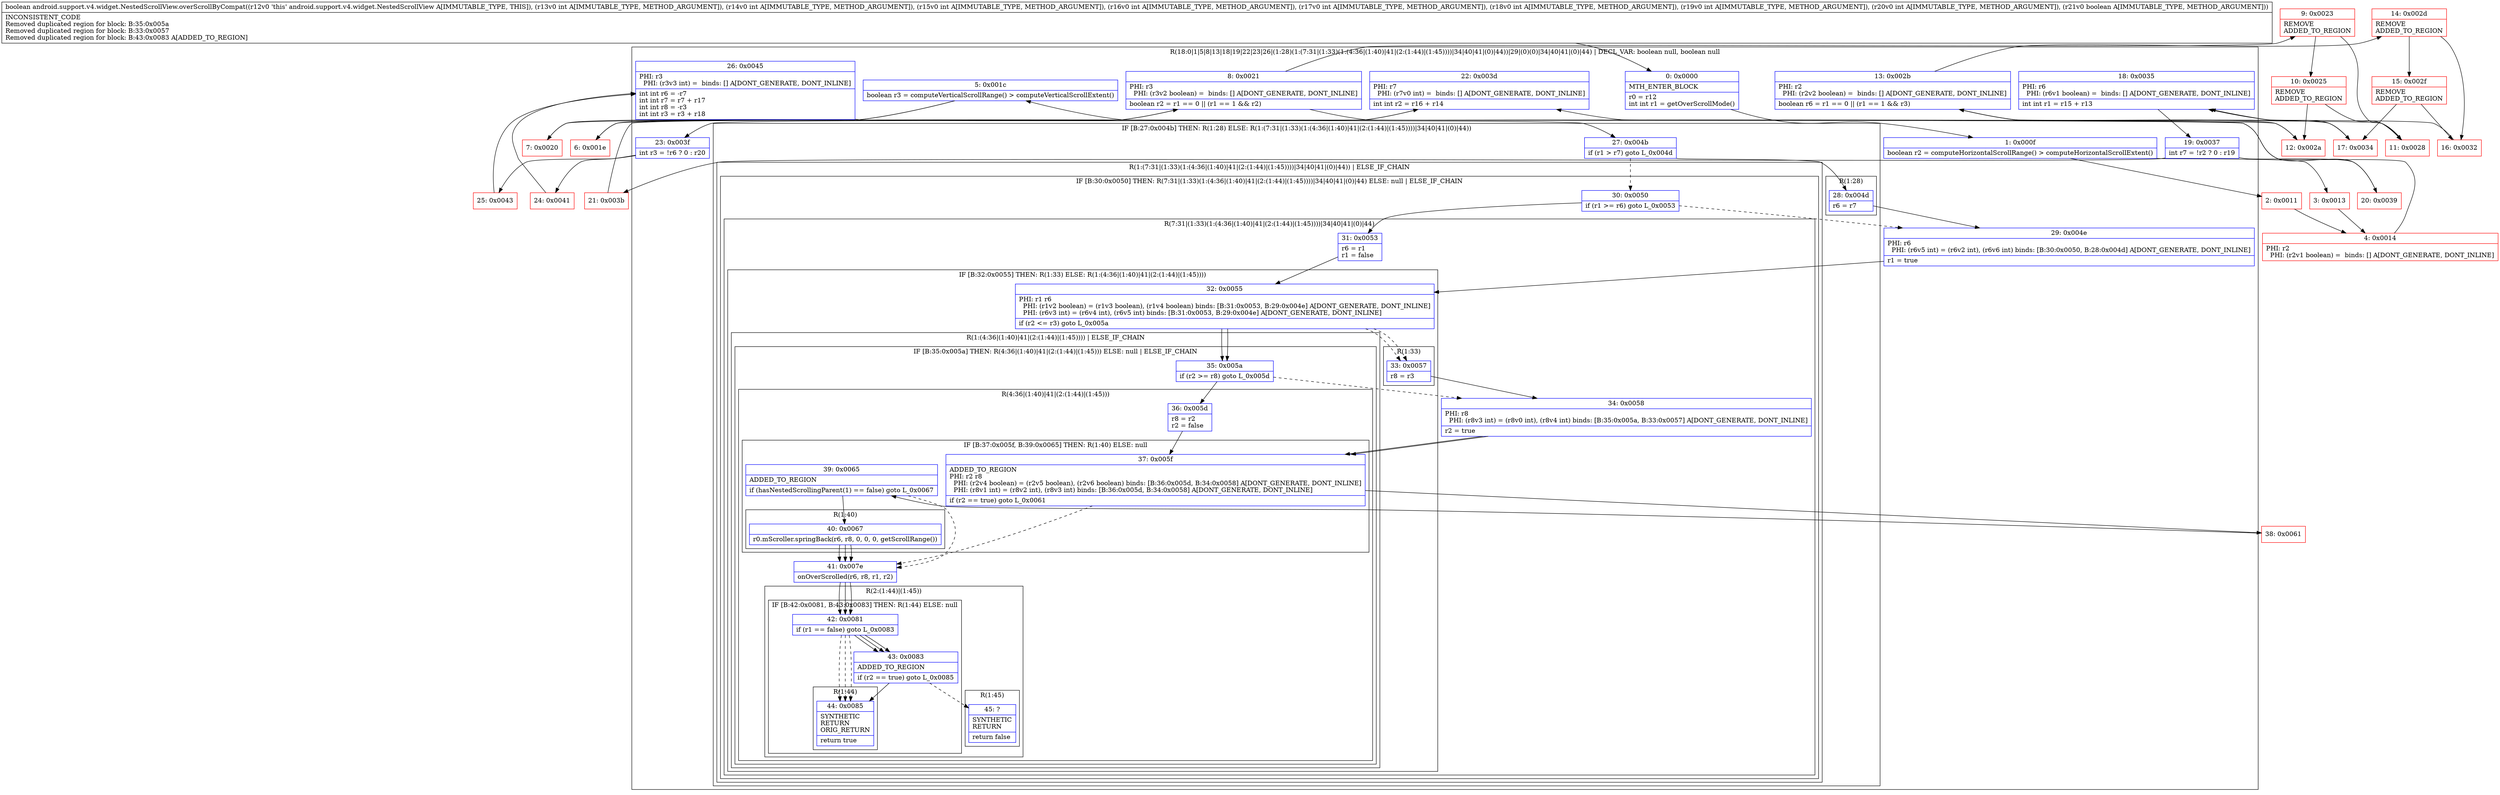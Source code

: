 digraph "CFG forandroid.support.v4.widget.NestedScrollView.overScrollByCompat(IIIIIIIIZ)Z" {
subgraph cluster_Region_953025942 {
label = "R(18:0|1|5|8|13|18|19|22|23|26|(1:28)(1:(7:31|(1:33)(1:(4:36|(1:40)|41|(2:(1:44)|(1:45))))|34|40|41|(0)|44))|29|(0)(0)|34|40|41|(0)|44) | DECL_VAR: boolean null, boolean null\l";
node [shape=record,color=blue];
Node_0 [shape=record,label="{0\:\ 0x0000|MTH_ENTER_BLOCK\l|r0 = r12\lint int r1 = getOverScrollMode()\l}"];
Node_1 [shape=record,label="{1\:\ 0x000f|boolean r2 = computeHorizontalScrollRange() \> computeHorizontalScrollExtent()\l}"];
Node_5 [shape=record,label="{5\:\ 0x001c|boolean r3 = computeVerticalScrollRange() \> computeVerticalScrollExtent()\l}"];
Node_8 [shape=record,label="{8\:\ 0x0021|PHI: r3 \l  PHI: (r3v2 boolean) =  binds: [] A[DONT_GENERATE, DONT_INLINE]\l|boolean r2 = r1 == 0 \|\| (r1 == 1 && r2)\l}"];
Node_13 [shape=record,label="{13\:\ 0x002b|PHI: r2 \l  PHI: (r2v2 boolean) =  binds: [] A[DONT_GENERATE, DONT_INLINE]\l|boolean r6 = r1 == 0 \|\| (r1 == 1 && r3)\l}"];
Node_18 [shape=record,label="{18\:\ 0x0035|PHI: r6 \l  PHI: (r6v1 boolean) =  binds: [] A[DONT_GENERATE, DONT_INLINE]\l|int int r1 = r15 + r13\l}"];
Node_19 [shape=record,label="{19\:\ 0x0037|int r7 = !r2 ? 0 : r19\l}"];
Node_22 [shape=record,label="{22\:\ 0x003d|PHI: r7 \l  PHI: (r7v0 int) =  binds: [] A[DONT_GENERATE, DONT_INLINE]\l|int int r2 = r16 + r14\l}"];
Node_23 [shape=record,label="{23\:\ 0x003f|int r3 = !r6 ? 0 : r20\l}"];
Node_26 [shape=record,label="{26\:\ 0x0045|PHI: r3 \l  PHI: (r3v3 int) =  binds: [] A[DONT_GENERATE, DONT_INLINE]\l|int int r6 = \-r7\lint int r7 = r7 + r17\lint int r8 = \-r3\lint int r3 = r3 + r18\l}"];
subgraph cluster_IfRegion_1152671748 {
label = "IF [B:27:0x004b] THEN: R(1:28) ELSE: R(1:(7:31|(1:33)(1:(4:36|(1:40)|41|(2:(1:44)|(1:45))))|34|40|41|(0)|44))";
node [shape=record,color=blue];
Node_27 [shape=record,label="{27\:\ 0x004b|if (r1 \> r7) goto L_0x004d\l}"];
subgraph cluster_Region_1940200673 {
label = "R(1:28)";
node [shape=record,color=blue];
Node_28 [shape=record,label="{28\:\ 0x004d|r6 = r7\l}"];
}
subgraph cluster_Region_983836656 {
label = "R(1:(7:31|(1:33)(1:(4:36|(1:40)|41|(2:(1:44)|(1:45))))|34|40|41|(0)|44)) | ELSE_IF_CHAIN\l";
node [shape=record,color=blue];
subgraph cluster_IfRegion_86107940 {
label = "IF [B:30:0x0050] THEN: R(7:31|(1:33)(1:(4:36|(1:40)|41|(2:(1:44)|(1:45))))|34|40|41|(0)|44) ELSE: null | ELSE_IF_CHAIN\l";
node [shape=record,color=blue];
Node_30 [shape=record,label="{30\:\ 0x0050|if (r1 \>= r6) goto L_0x0053\l}"];
subgraph cluster_Region_1284208263 {
label = "R(7:31|(1:33)(1:(4:36|(1:40)|41|(2:(1:44)|(1:45))))|34|40|41|(0)|44)";
node [shape=record,color=blue];
Node_31 [shape=record,label="{31\:\ 0x0053|r6 = r1\lr1 = false\l}"];
subgraph cluster_IfRegion_69285941 {
label = "IF [B:32:0x0055] THEN: R(1:33) ELSE: R(1:(4:36|(1:40)|41|(2:(1:44)|(1:45))))";
node [shape=record,color=blue];
Node_32 [shape=record,label="{32\:\ 0x0055|PHI: r1 r6 \l  PHI: (r1v2 boolean) = (r1v3 boolean), (r1v4 boolean) binds: [B:31:0x0053, B:29:0x004e] A[DONT_GENERATE, DONT_INLINE]\l  PHI: (r6v3 int) = (r6v4 int), (r6v5 int) binds: [B:31:0x0053, B:29:0x004e] A[DONT_GENERATE, DONT_INLINE]\l|if (r2 \<= r3) goto L_0x005a\l}"];
subgraph cluster_Region_1874278267 {
label = "R(1:33)";
node [shape=record,color=blue];
Node_33 [shape=record,label="{33\:\ 0x0057|r8 = r3\l}"];
}
subgraph cluster_Region_336370533 {
label = "R(1:(4:36|(1:40)|41|(2:(1:44)|(1:45)))) | ELSE_IF_CHAIN\l";
node [shape=record,color=blue];
subgraph cluster_IfRegion_1668472053 {
label = "IF [B:35:0x005a] THEN: R(4:36|(1:40)|41|(2:(1:44)|(1:45))) ELSE: null | ELSE_IF_CHAIN\l";
node [shape=record,color=blue];
Node_35 [shape=record,label="{35\:\ 0x005a|if (r2 \>= r8) goto L_0x005d\l}"];
subgraph cluster_Region_1767903096 {
label = "R(4:36|(1:40)|41|(2:(1:44)|(1:45)))";
node [shape=record,color=blue];
Node_36 [shape=record,label="{36\:\ 0x005d|r8 = r2\lr2 = false\l}"];
subgraph cluster_IfRegion_787097453 {
label = "IF [B:37:0x005f, B:39:0x0065] THEN: R(1:40) ELSE: null";
node [shape=record,color=blue];
Node_37 [shape=record,label="{37\:\ 0x005f|ADDED_TO_REGION\lPHI: r2 r8 \l  PHI: (r2v4 boolean) = (r2v5 boolean), (r2v6 boolean) binds: [B:36:0x005d, B:34:0x0058] A[DONT_GENERATE, DONT_INLINE]\l  PHI: (r8v1 int) = (r8v2 int), (r8v3 int) binds: [B:36:0x005d, B:34:0x0058] A[DONT_GENERATE, DONT_INLINE]\l|if (r2 == true) goto L_0x0061\l}"];
Node_39 [shape=record,label="{39\:\ 0x0065|ADDED_TO_REGION\l|if (hasNestedScrollingParent(1) == false) goto L_0x0067\l}"];
subgraph cluster_Region_113636116 {
label = "R(1:40)";
node [shape=record,color=blue];
Node_40 [shape=record,label="{40\:\ 0x0067|r0.mScroller.springBack(r6, r8, 0, 0, 0, getScrollRange())\l}"];
}
}
Node_41 [shape=record,label="{41\:\ 0x007e|onOverScrolled(r6, r8, r1, r2)\l}"];
subgraph cluster_Region_210900452 {
label = "R(2:(1:44)|(1:45))";
node [shape=record,color=blue];
subgraph cluster_IfRegion_395454497 {
label = "IF [B:42:0x0081, B:43:0x0083] THEN: R(1:44) ELSE: null";
node [shape=record,color=blue];
Node_42 [shape=record,label="{42\:\ 0x0081|if (r1 == false) goto L_0x0083\l}"];
Node_43 [shape=record,label="{43\:\ 0x0083|ADDED_TO_REGION\l|if (r2 == true) goto L_0x0085\l}"];
subgraph cluster_Region_1731550725 {
label = "R(1:44)";
node [shape=record,color=blue];
Node_44 [shape=record,label="{44\:\ 0x0085|SYNTHETIC\lRETURN\lORIG_RETURN\l|return true\l}"];
}
}
subgraph cluster_Region_404479169 {
label = "R(1:45)";
node [shape=record,color=blue];
Node_45 [shape=record,label="{45\:\ ?|SYNTHETIC\lRETURN\l|return false\l}"];
}
}
}
}
}
}
Node_34 [shape=record,label="{34\:\ 0x0058|PHI: r8 \l  PHI: (r8v3 int) = (r8v0 int), (r8v4 int) binds: [B:35:0x005a, B:33:0x0057] A[DONT_GENERATE, DONT_INLINE]\l|r2 = true\l}"];
Node_40 [shape=record,label="{40\:\ 0x0067|r0.mScroller.springBack(r6, r8, 0, 0, 0, getScrollRange())\l}"];
Node_41 [shape=record,label="{41\:\ 0x007e|onOverScrolled(r6, r8, r1, r2)\l}"];
subgraph cluster_IfRegion_79353619 {
label = "IF [B:42:0x0081] THEN: R(0) ELSE: null";
node [shape=record,color=blue];
Node_42 [shape=record,label="{42\:\ 0x0081|if (r1 == false) goto L_0x0083\l}"];
subgraph cluster_Region_40842373 {
label = "R(0)";
node [shape=record,color=blue];
}
}
Node_44 [shape=record,label="{44\:\ 0x0085|SYNTHETIC\lRETURN\lORIG_RETURN\l|return true\l}"];
}
}
}
}
Node_29 [shape=record,label="{29\:\ 0x004e|PHI: r6 \l  PHI: (r6v5 int) = (r6v2 int), (r6v6 int) binds: [B:30:0x0050, B:28:0x004d] A[DONT_GENERATE, DONT_INLINE]\l|r1 = true\l}"];
subgraph cluster_IfRegion_2127066013 {
label = "IF [B:32:0x0055] THEN: R(0) ELSE: R(0)";
node [shape=record,color=blue];
Node_32 [shape=record,label="{32\:\ 0x0055|PHI: r1 r6 \l  PHI: (r1v2 boolean) = (r1v3 boolean), (r1v4 boolean) binds: [B:31:0x0053, B:29:0x004e] A[DONT_GENERATE, DONT_INLINE]\l  PHI: (r6v3 int) = (r6v4 int), (r6v5 int) binds: [B:31:0x0053, B:29:0x004e] A[DONT_GENERATE, DONT_INLINE]\l|if (r2 \<= r3) goto L_0x005a\l}"];
subgraph cluster_Region_1340577723 {
label = "R(0)";
node [shape=record,color=blue];
}
subgraph cluster_Region_165455698 {
label = "R(0)";
node [shape=record,color=blue];
}
}
Node_34 [shape=record,label="{34\:\ 0x0058|PHI: r8 \l  PHI: (r8v3 int) = (r8v0 int), (r8v4 int) binds: [B:35:0x005a, B:33:0x0057] A[DONT_GENERATE, DONT_INLINE]\l|r2 = true\l}"];
Node_40 [shape=record,label="{40\:\ 0x0067|r0.mScroller.springBack(r6, r8, 0, 0, 0, getScrollRange())\l}"];
Node_41 [shape=record,label="{41\:\ 0x007e|onOverScrolled(r6, r8, r1, r2)\l}"];
subgraph cluster_IfRegion_1535961909 {
label = "IF [B:42:0x0081] THEN: R(0) ELSE: null";
node [shape=record,color=blue];
Node_42 [shape=record,label="{42\:\ 0x0081|if (r1 == false) goto L_0x0083\l}"];
subgraph cluster_Region_549205981 {
label = "R(0)";
node [shape=record,color=blue];
}
}
Node_44 [shape=record,label="{44\:\ 0x0085|SYNTHETIC\lRETURN\lORIG_RETURN\l|return true\l}"];
}
Node_2 [shape=record,color=red,label="{2\:\ 0x0011}"];
Node_3 [shape=record,color=red,label="{3\:\ 0x0013}"];
Node_4 [shape=record,color=red,label="{4\:\ 0x0014|PHI: r2 \l  PHI: (r2v1 boolean) =  binds: [] A[DONT_GENERATE, DONT_INLINE]\l}"];
Node_6 [shape=record,color=red,label="{6\:\ 0x001e}"];
Node_7 [shape=record,color=red,label="{7\:\ 0x0020}"];
Node_9 [shape=record,color=red,label="{9\:\ 0x0023|REMOVE\lADDED_TO_REGION\l}"];
Node_10 [shape=record,color=red,label="{10\:\ 0x0025|REMOVE\lADDED_TO_REGION\l}"];
Node_11 [shape=record,color=red,label="{11\:\ 0x0028}"];
Node_12 [shape=record,color=red,label="{12\:\ 0x002a}"];
Node_14 [shape=record,color=red,label="{14\:\ 0x002d|REMOVE\lADDED_TO_REGION\l}"];
Node_15 [shape=record,color=red,label="{15\:\ 0x002f|REMOVE\lADDED_TO_REGION\l}"];
Node_16 [shape=record,color=red,label="{16\:\ 0x0032}"];
Node_17 [shape=record,color=red,label="{17\:\ 0x0034}"];
Node_20 [shape=record,color=red,label="{20\:\ 0x0039}"];
Node_21 [shape=record,color=red,label="{21\:\ 0x003b}"];
Node_24 [shape=record,color=red,label="{24\:\ 0x0041}"];
Node_25 [shape=record,color=red,label="{25\:\ 0x0043}"];
Node_38 [shape=record,color=red,label="{38\:\ 0x0061}"];
MethodNode[shape=record,label="{boolean android.support.v4.widget.NestedScrollView.overScrollByCompat((r12v0 'this' android.support.v4.widget.NestedScrollView A[IMMUTABLE_TYPE, THIS]), (r13v0 int A[IMMUTABLE_TYPE, METHOD_ARGUMENT]), (r14v0 int A[IMMUTABLE_TYPE, METHOD_ARGUMENT]), (r15v0 int A[IMMUTABLE_TYPE, METHOD_ARGUMENT]), (r16v0 int A[IMMUTABLE_TYPE, METHOD_ARGUMENT]), (r17v0 int A[IMMUTABLE_TYPE, METHOD_ARGUMENT]), (r18v0 int A[IMMUTABLE_TYPE, METHOD_ARGUMENT]), (r19v0 int A[IMMUTABLE_TYPE, METHOD_ARGUMENT]), (r20v0 int A[IMMUTABLE_TYPE, METHOD_ARGUMENT]), (r21v0 boolean A[IMMUTABLE_TYPE, METHOD_ARGUMENT]))  | INCONSISTENT_CODE\lRemoved duplicated region for block: B:35:0x005a \lRemoved duplicated region for block: B:33:0x0057 \lRemoved duplicated region for block: B:43:0x0083 A[ADDED_TO_REGION]\l}"];
MethodNode -> Node_0;
Node_0 -> Node_1;
Node_1 -> Node_2;
Node_1 -> Node_3;
Node_5 -> Node_6;
Node_5 -> Node_7;
Node_8 -> Node_9;
Node_8 -> Node_12;
Node_13 -> Node_14;
Node_13 -> Node_17;
Node_18 -> Node_19;
Node_19 -> Node_20;
Node_19 -> Node_21;
Node_22 -> Node_23;
Node_23 -> Node_24;
Node_23 -> Node_25;
Node_26 -> Node_27;
Node_27 -> Node_28;
Node_27 -> Node_30[style=dashed];
Node_28 -> Node_29;
Node_30 -> Node_31;
Node_30 -> Node_29[style=dashed];
Node_31 -> Node_32;
Node_32 -> Node_33[style=dashed];
Node_32 -> Node_35;
Node_33 -> Node_34;
Node_35 -> Node_36;
Node_35 -> Node_34[style=dashed];
Node_36 -> Node_37;
Node_37 -> Node_38;
Node_37 -> Node_41[style=dashed];
Node_39 -> Node_40;
Node_39 -> Node_41[style=dashed];
Node_40 -> Node_41;
Node_41 -> Node_42;
Node_42 -> Node_43;
Node_42 -> Node_44[style=dashed];
Node_43 -> Node_44;
Node_43 -> Node_45[style=dashed];
Node_34 -> Node_37;
Node_40 -> Node_41;
Node_41 -> Node_42;
Node_42 -> Node_43;
Node_42 -> Node_44[style=dashed];
Node_29 -> Node_32;
Node_32 -> Node_33[style=dashed];
Node_32 -> Node_35;
Node_34 -> Node_37;
Node_40 -> Node_41;
Node_41 -> Node_42;
Node_42 -> Node_43;
Node_42 -> Node_44[style=dashed];
Node_2 -> Node_4;
Node_3 -> Node_4;
Node_4 -> Node_5;
Node_6 -> Node_8;
Node_7 -> Node_8;
Node_9 -> Node_10;
Node_9 -> Node_11;
Node_10 -> Node_11;
Node_10 -> Node_12;
Node_11 -> Node_13;
Node_12 -> Node_13;
Node_14 -> Node_15;
Node_14 -> Node_16;
Node_15 -> Node_16;
Node_15 -> Node_17;
Node_16 -> Node_18;
Node_17 -> Node_18;
Node_20 -> Node_22;
Node_21 -> Node_22;
Node_24 -> Node_26;
Node_25 -> Node_26;
Node_38 -> Node_39;
}

